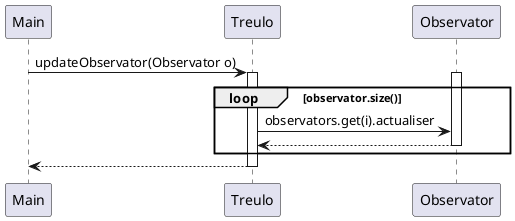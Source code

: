 @startuml
'https://plantuml.com/sequence-diagram

Main -> Treulo: updateObservator(Observator o)
activate Treulo
loop observator.size()
activate Observator
Treulo -> Observator : observators.get(i).actualiser
Observator --> Treulo
deactivate Observator
end loop
Treulo --> Main
deactivate Treulo

@enduml